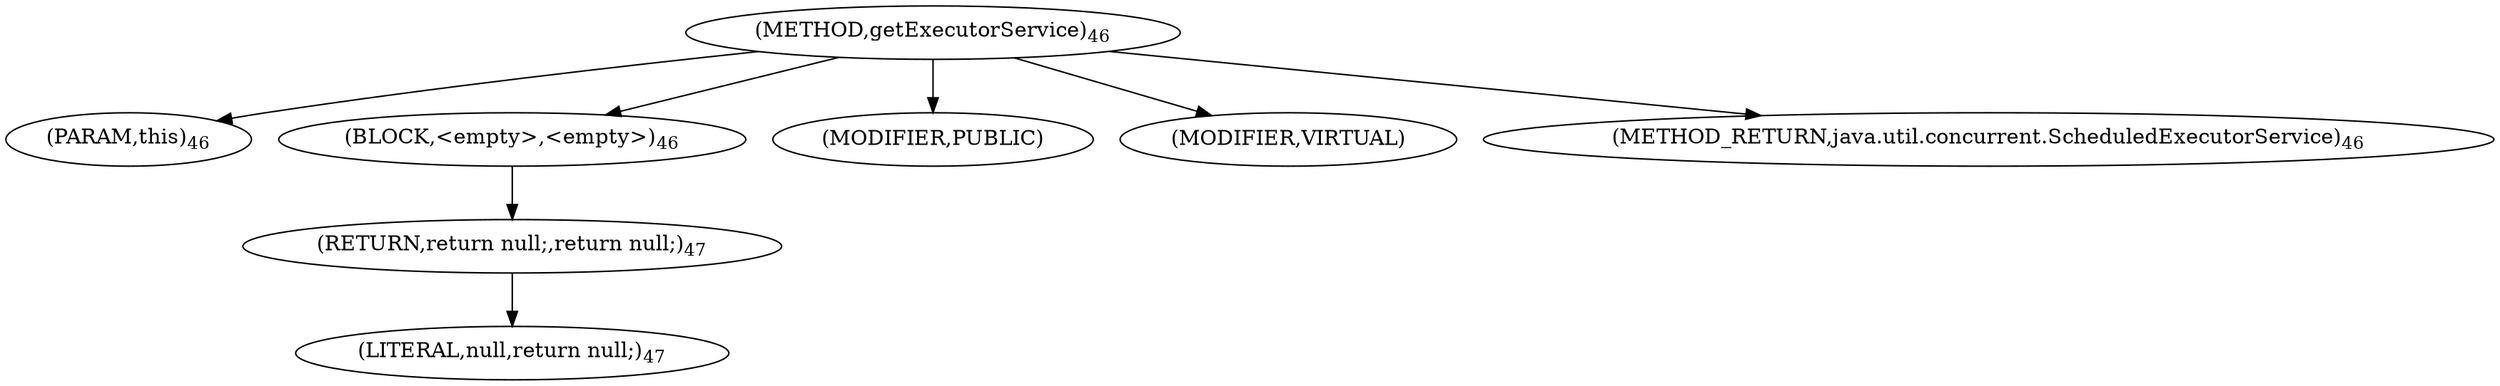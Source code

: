 digraph "getExecutorService" {  
"43" [label = <(METHOD,getExecutorService)<SUB>46</SUB>> ]
"44" [label = <(PARAM,this)<SUB>46</SUB>> ]
"45" [label = <(BLOCK,&lt;empty&gt;,&lt;empty&gt;)<SUB>46</SUB>> ]
"46" [label = <(RETURN,return null;,return null;)<SUB>47</SUB>> ]
"47" [label = <(LITERAL,null,return null;)<SUB>47</SUB>> ]
"48" [label = <(MODIFIER,PUBLIC)> ]
"49" [label = <(MODIFIER,VIRTUAL)> ]
"50" [label = <(METHOD_RETURN,java.util.concurrent.ScheduledExecutorService)<SUB>46</SUB>> ]
  "43" -> "44" 
  "43" -> "45" 
  "43" -> "48" 
  "43" -> "49" 
  "43" -> "50" 
  "45" -> "46" 
  "46" -> "47" 
}
